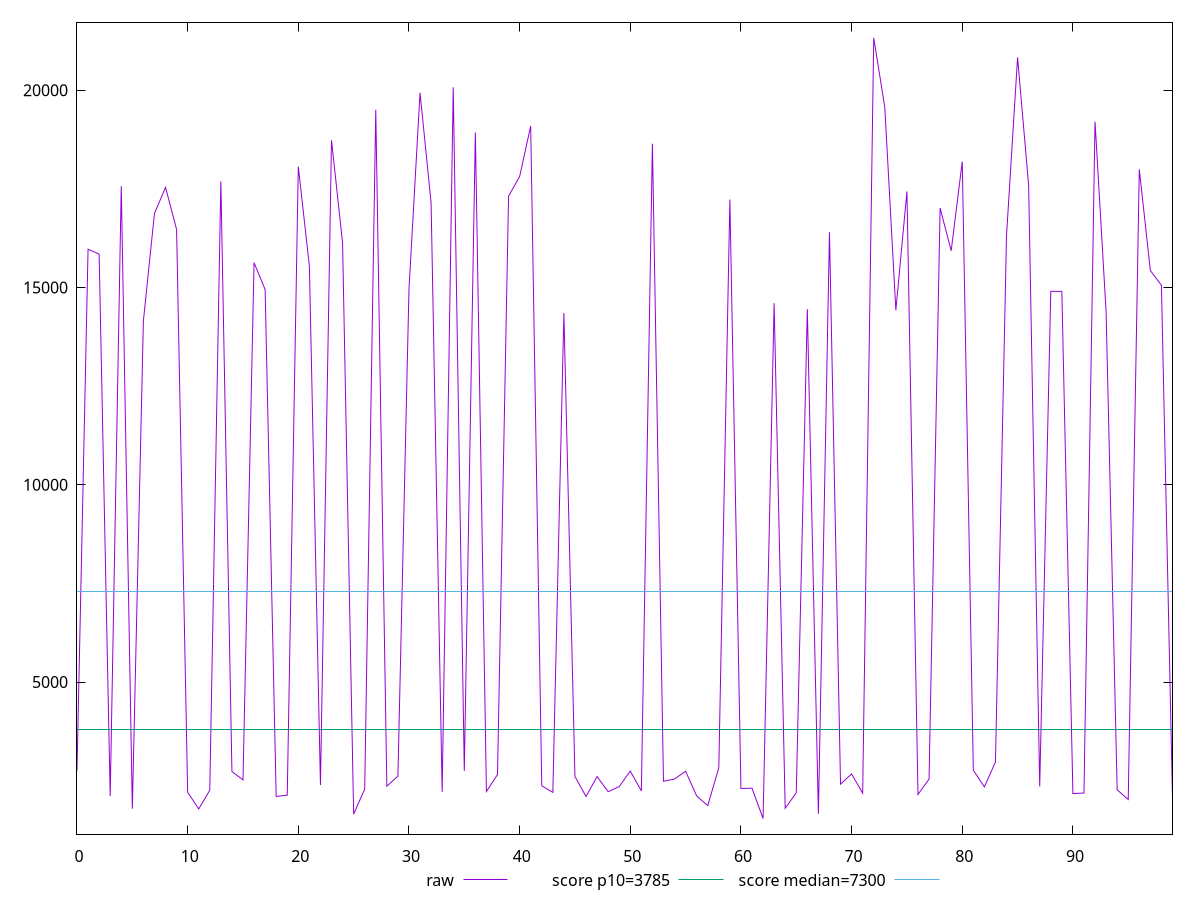 reset

$raw <<EOF
0 2753.1659999999997
1 15971.340999999999
2 15848.202500000001
3 2104.994
4 17573.826000000005
5 1787.58
6 14156.338
7 16878.174000000006
8 17540.247
9 16474.01
10 2206.33
11 1780.2930000000001
12 2256.3575
13 17693.391499999994
14 2731.1059999999998
15 2517.484
16 15633.003999999999
17 14949.4955
18 2097.4590000000003
19 2131.486
20 18066.457499999997
21 15541.685999999998
22 2387.8105000000005
23 18734.5665
24 16133.446999999998
25 1650.6479999999997
26 2284.27
27 19509.043500000007
28 2357.6450000000004
29 2614.8019999999997
30 14956.088500000002
31 19938.029999999995
32 17145.524000000005
33 2213.889
34 20078.675999999996
35 2745.717
36 18931.889499999997
37 2223.5012500000003
38 2654.2480000000005
39 17318.5055
40 17814.418
41 19095.043000000005
42 2368.7580000000003
43 2201.779
44 14354.9595
45 2603.6925
46 2097.3025
47 2602.0739999999996
48 2219.76
49 2348.206
50 2741.4839999999995
51 2240.0175
52 18647.198000000004
53 2482.6099999999997
54 2540.419
55 2737.041
56 2110.258
57 1865.4589999999998
58 2827.1440000000002
59 17234.233
60 2300.94
61 2307.215
62 1538.8600000000001
63 14604.308000000003
64 1797.422
65 2191.9669000000004
66 14450.616499999996
67 1657.817
68 16403.983500000002
69 2410.8824999999997
70 2667.9219999999996
71 2181.025
72 21329.5455
73 19572.460999999996
74 14424.2095
75 17437.720500000003
76 2148.9275000000002
77 2538.852
78 17015.693499999994
79 15932.490499999998
80 18193.550499999998
81 2763.393
82 2340.58
83 2971.51
84 16313.991
85 20833.6295
86 17589.7515
87 2353.6325
88 14905.851500000002
89 14902.665500000003
90 2172.2569999999996
91 2185.0789999999997
92 19205.515999999992
93 14383.579499999996
94 2266.91
95 2021.4579999999999
96 17995.8575
97 15431.1745
98 15057.07
99 2050.605
EOF

set key outside below
set xrange [0:99]
set yrange [1143.0462900000002:21725.35921]
set trange [1143.0462900000002:21725.35921]
set terminal svg size 640, 500 enhanced background rgb 'white'
set output "reports/report_00028_2021-02-24T12-49-42.674Z/interactive/samples/card/raw/values.svg"

plot $raw title "raw" with line, \
     3785 title "score p10=3785", \
     7300 title "score median=7300"

reset
